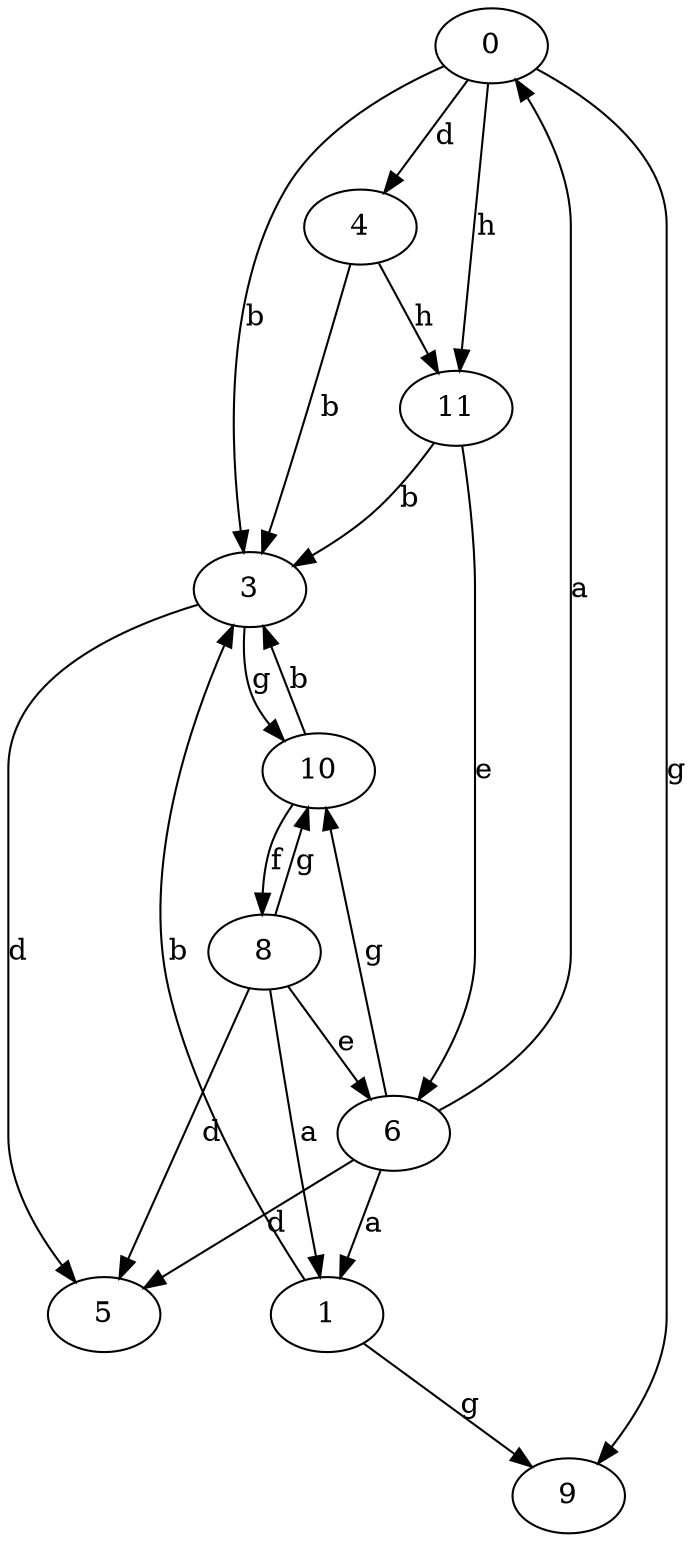 strict digraph  {
0;
1;
3;
4;
5;
6;
8;
9;
10;
11;
0 -> 3  [label=b];
0 -> 4  [label=d];
0 -> 9  [label=g];
0 -> 11  [label=h];
1 -> 3  [label=b];
1 -> 9  [label=g];
3 -> 5  [label=d];
3 -> 10  [label=g];
4 -> 3  [label=b];
4 -> 11  [label=h];
6 -> 0  [label=a];
6 -> 1  [label=a];
6 -> 5  [label=d];
6 -> 10  [label=g];
8 -> 1  [label=a];
8 -> 5  [label=d];
8 -> 6  [label=e];
8 -> 10  [label=g];
10 -> 3  [label=b];
10 -> 8  [label=f];
11 -> 3  [label=b];
11 -> 6  [label=e];
}
